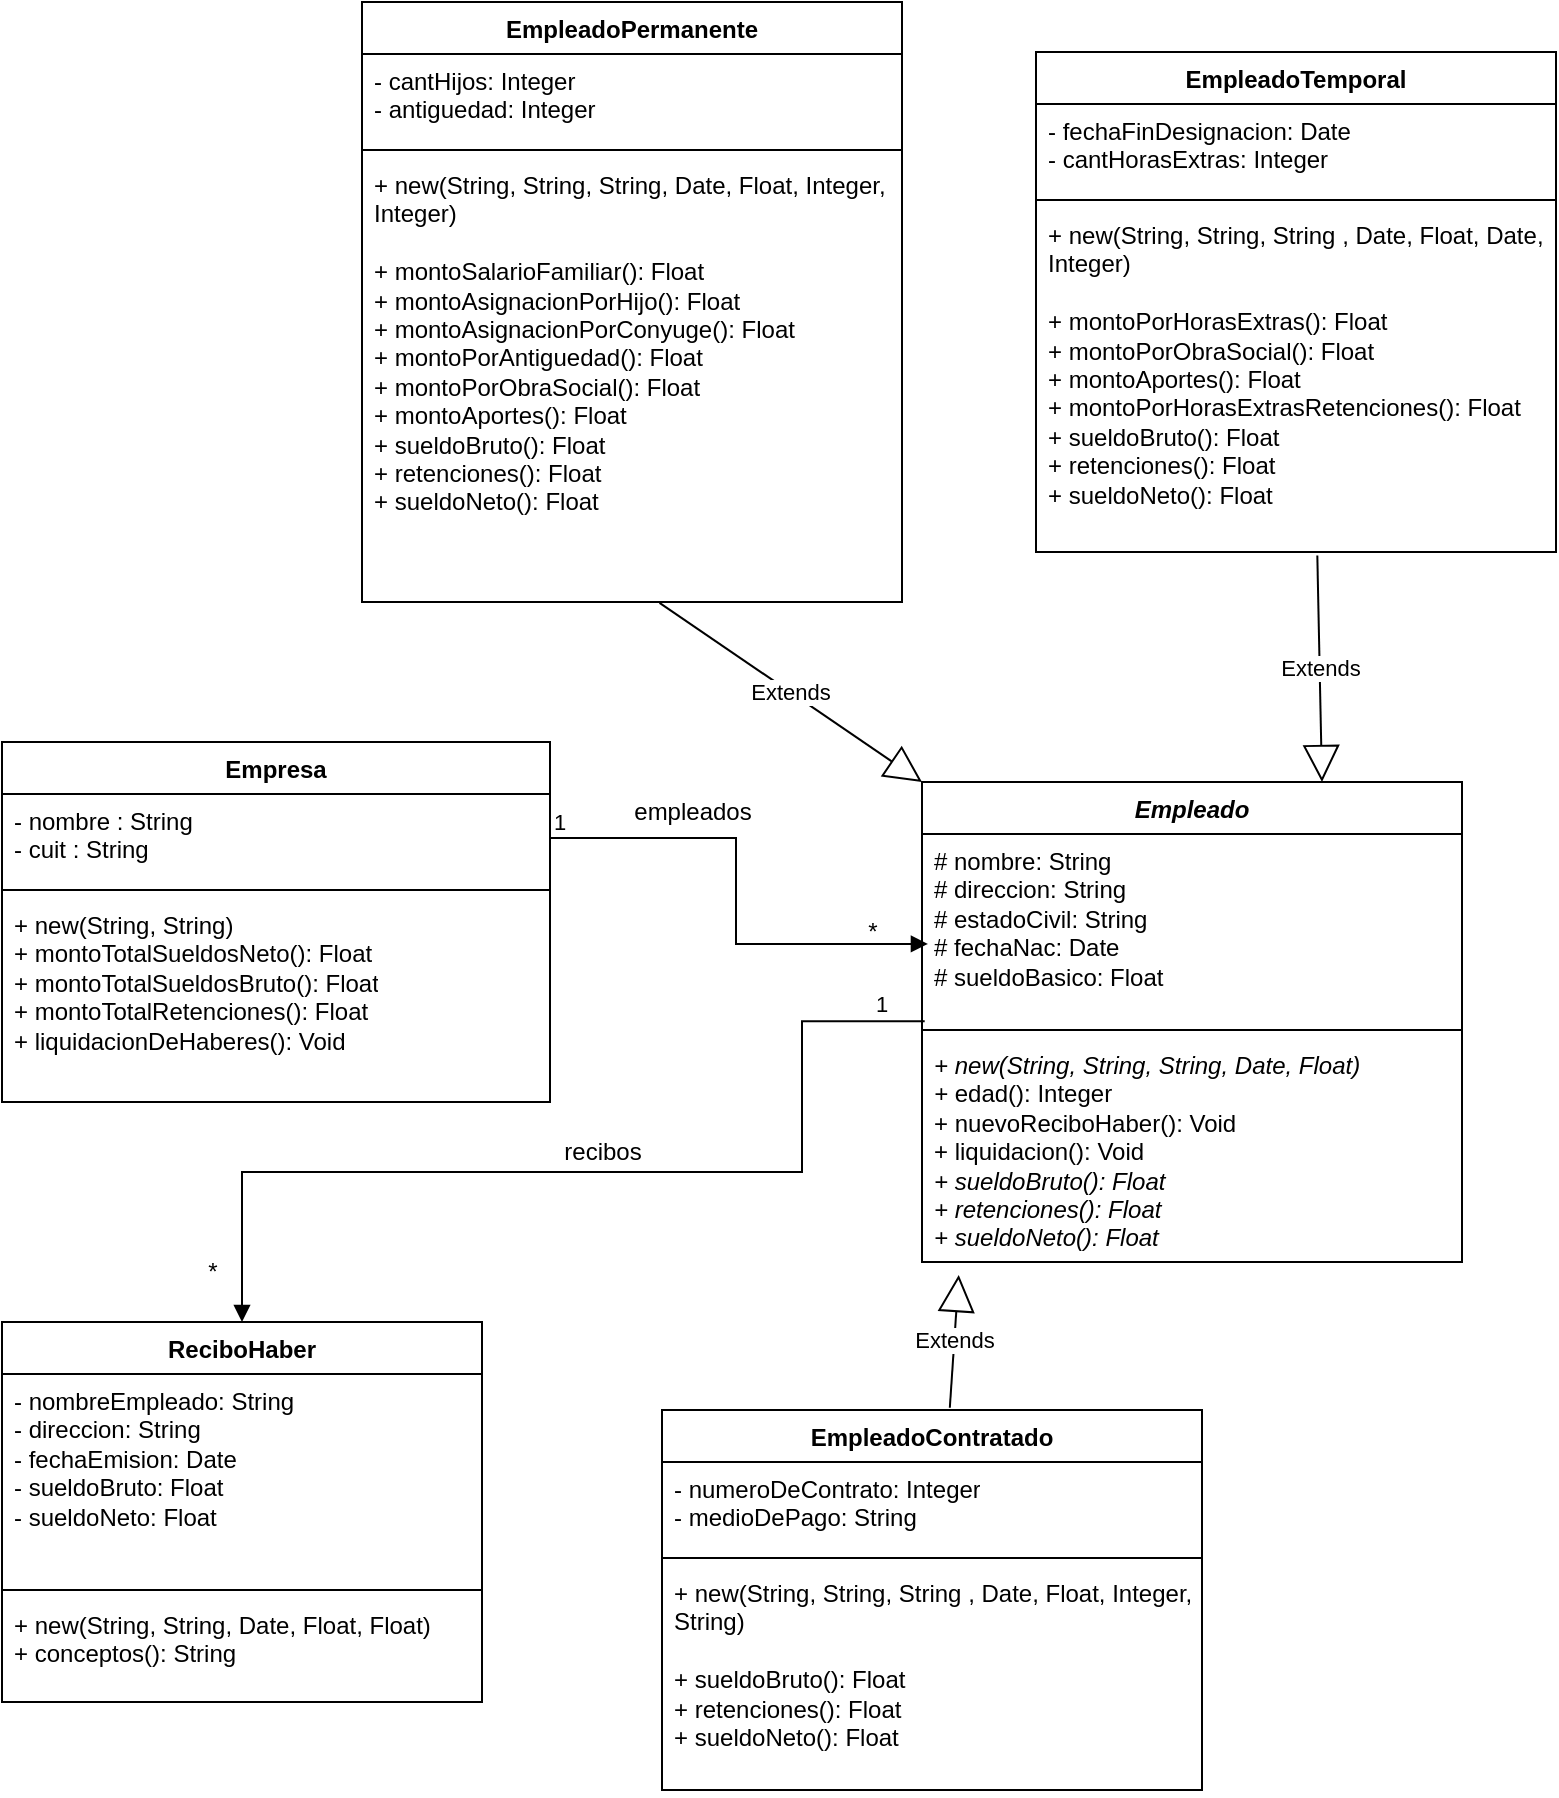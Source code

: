 <mxfile version="28.2.0">
  <diagram name="Página-1" id="key1WaKdzga0If_RQwYc">
    <mxGraphModel dx="2072" dy="2311" grid="1" gridSize="10" guides="1" tooltips="1" connect="0" arrows="1" fold="1" page="1" pageScale="1" pageWidth="827" pageHeight="1169" math="0" shadow="0">
      <root>
        <mxCell id="0" />
        <mxCell id="1" parent="0" />
        <mxCell id="NPIAi-LU4git0FQE2DkM-1" value="Empresa&lt;div&gt;&lt;br&gt;&lt;/div&gt;" style="swimlane;fontStyle=1;align=center;verticalAlign=top;childLayout=stackLayout;horizontal=1;startSize=26;horizontalStack=0;resizeParent=1;resizeParentMax=0;resizeLast=0;collapsible=1;marginBottom=0;whiteSpace=wrap;html=1;" vertex="1" parent="1">
          <mxGeometry x="25" y="-740" width="274" height="180" as="geometry" />
        </mxCell>
        <mxCell id="NPIAi-LU4git0FQE2DkM-2" value="- nombre : String&lt;div&gt;- cuit : String&lt;/div&gt;&lt;div&gt;&lt;br&gt;&lt;div&gt;&lt;br&gt;&lt;/div&gt;&lt;/div&gt;" style="text;strokeColor=none;fillColor=none;align=left;verticalAlign=top;spacingLeft=4;spacingRight=4;overflow=hidden;rotatable=0;points=[[0,0.5],[1,0.5]];portConstraint=eastwest;whiteSpace=wrap;html=1;" vertex="1" parent="NPIAi-LU4git0FQE2DkM-1">
          <mxGeometry y="26" width="274" height="44" as="geometry" />
        </mxCell>
        <mxCell id="NPIAi-LU4git0FQE2DkM-3" value="" style="line;strokeWidth=1;fillColor=none;align=left;verticalAlign=middle;spacingTop=-1;spacingLeft=3;spacingRight=3;rotatable=0;labelPosition=right;points=[];portConstraint=eastwest;strokeColor=inherit;" vertex="1" parent="NPIAi-LU4git0FQE2DkM-1">
          <mxGeometry y="70" width="274" height="8" as="geometry" />
        </mxCell>
        <mxCell id="NPIAi-LU4git0FQE2DkM-4" value="&lt;div&gt;+ new(String, String)&lt;/div&gt;+ montoTotalSueldosNeto(): Float&lt;div&gt;+ montoTotalSueldosBruto(): Float&lt;/div&gt;&lt;div&gt;+ montoTotalRetenciones(): Float&lt;/div&gt;&lt;div&gt;+ liquidacionDeHaberes(): Void&lt;/div&gt;" style="text;strokeColor=none;fillColor=none;align=left;verticalAlign=top;spacingLeft=4;spacingRight=4;overflow=hidden;rotatable=0;points=[[0,0.5],[1,0.5]];portConstraint=eastwest;whiteSpace=wrap;html=1;" vertex="1" parent="NPIAi-LU4git0FQE2DkM-1">
          <mxGeometry y="78" width="274" height="102" as="geometry" />
        </mxCell>
        <mxCell id="NPIAi-LU4git0FQE2DkM-5" value="&lt;i&gt;Empleado&lt;/i&gt;" style="swimlane;fontStyle=1;align=center;verticalAlign=top;childLayout=stackLayout;horizontal=1;startSize=26;horizontalStack=0;resizeParent=1;resizeParentMax=0;resizeLast=0;collapsible=1;marginBottom=0;whiteSpace=wrap;html=1;" vertex="1" parent="1">
          <mxGeometry x="485" y="-720" width="270" height="240" as="geometry" />
        </mxCell>
        <mxCell id="NPIAi-LU4git0FQE2DkM-12" value="# nombre: String&lt;div&gt;# direccion: String&lt;/div&gt;&lt;div&gt;# estadoCivil: String&lt;/div&gt;&lt;div&gt;# fechaNac: Date&lt;/div&gt;&lt;div&gt;# sueldoBasico: Float&lt;/div&gt;" style="text;strokeColor=none;fillColor=none;align=left;verticalAlign=top;spacingLeft=4;spacingRight=4;overflow=hidden;rotatable=0;points=[[0,0.5],[1,0.5]];portConstraint=eastwest;whiteSpace=wrap;html=1;" vertex="1" parent="NPIAi-LU4git0FQE2DkM-5">
          <mxGeometry y="26" width="270" height="94" as="geometry" />
        </mxCell>
        <mxCell id="NPIAi-LU4git0FQE2DkM-7" value="" style="line;strokeWidth=1;fillColor=none;align=left;verticalAlign=middle;spacingTop=-1;spacingLeft=3;spacingRight=3;rotatable=0;labelPosition=right;points=[];portConstraint=eastwest;strokeColor=inherit;" vertex="1" parent="NPIAi-LU4git0FQE2DkM-5">
          <mxGeometry y="120" width="270" height="8" as="geometry" />
        </mxCell>
        <mxCell id="NPIAi-LU4git0FQE2DkM-8" value="&lt;div&gt;&lt;i&gt;+ new(String, String, String, Date, Float)&lt;/i&gt;&lt;/div&gt;&lt;i&gt;+ &lt;/i&gt;edad(): Integer&lt;div&gt;+ nuevoReciboHaber(): Void&lt;/div&gt;&lt;div&gt;+ liquidacion(): Void&lt;br&gt;&lt;div&gt;&lt;i&gt;+ sueldoBruto(): Float&lt;/i&gt;&lt;/div&gt;&lt;div&gt;&lt;i&gt;+ retenciones(): Float&lt;/i&gt;&lt;/div&gt;&lt;div&gt;&lt;i&gt;+ sueldoNeto(): Float&lt;/i&gt;&lt;/div&gt;&lt;/div&gt;" style="text;strokeColor=none;fillColor=none;align=left;verticalAlign=top;spacingLeft=4;spacingRight=4;overflow=hidden;rotatable=0;points=[[0,0.5],[1,0.5]];portConstraint=eastwest;whiteSpace=wrap;html=1;" vertex="1" parent="NPIAi-LU4git0FQE2DkM-5">
          <mxGeometry y="128" width="270" height="112" as="geometry" />
        </mxCell>
        <mxCell id="NPIAi-LU4git0FQE2DkM-13" value="ReciboHaber" style="swimlane;fontStyle=1;align=center;verticalAlign=top;childLayout=stackLayout;horizontal=1;startSize=26;horizontalStack=0;resizeParent=1;resizeParentMax=0;resizeLast=0;collapsible=1;marginBottom=0;whiteSpace=wrap;html=1;" vertex="1" parent="1">
          <mxGeometry x="25" y="-450" width="240" height="190" as="geometry" />
        </mxCell>
        <mxCell id="NPIAi-LU4git0FQE2DkM-14" value="- nombreEmpleado: String&lt;div&gt;- direccion: String&lt;/div&gt;&lt;div&gt;- fechaEmision: Date&lt;/div&gt;&lt;div&gt;- sueldoBruto: Float&lt;/div&gt;&lt;div&gt;- sueldoNeto: Float&lt;/div&gt;" style="text;strokeColor=none;fillColor=none;align=left;verticalAlign=top;spacingLeft=4;spacingRight=4;overflow=hidden;rotatable=0;points=[[0,0.5],[1,0.5]];portConstraint=eastwest;whiteSpace=wrap;html=1;" vertex="1" parent="NPIAi-LU4git0FQE2DkM-13">
          <mxGeometry y="26" width="240" height="104" as="geometry" />
        </mxCell>
        <mxCell id="NPIAi-LU4git0FQE2DkM-15" value="" style="line;strokeWidth=1;fillColor=none;align=left;verticalAlign=middle;spacingTop=-1;spacingLeft=3;spacingRight=3;rotatable=0;labelPosition=right;points=[];portConstraint=eastwest;strokeColor=inherit;" vertex="1" parent="NPIAi-LU4git0FQE2DkM-13">
          <mxGeometry y="130" width="240" height="8" as="geometry" />
        </mxCell>
        <mxCell id="NPIAi-LU4git0FQE2DkM-16" value="&lt;div&gt;+ new(String, String, Date, Float, Float)&lt;/div&gt;+ conceptos(): String" style="text;strokeColor=none;fillColor=none;align=left;verticalAlign=top;spacingLeft=4;spacingRight=4;overflow=hidden;rotatable=0;points=[[0,0.5],[1,0.5]];portConstraint=eastwest;whiteSpace=wrap;html=1;" vertex="1" parent="NPIAi-LU4git0FQE2DkM-13">
          <mxGeometry y="138" width="240" height="52" as="geometry" />
        </mxCell>
        <mxCell id="NPIAi-LU4git0FQE2DkM-19" value="" style="endArrow=block;endFill=1;html=1;edgeStyle=orthogonalEdgeStyle;align=left;verticalAlign=top;rounded=0;entryX=0.011;entryY=0.585;entryDx=0;entryDy=0;entryPerimeter=0;exitX=1;exitY=0.5;exitDx=0;exitDy=0;" edge="1" parent="1" source="NPIAi-LU4git0FQE2DkM-2" target="NPIAi-LU4git0FQE2DkM-12">
          <mxGeometry x="-1" relative="1" as="geometry">
            <mxPoint x="355" y="-44" as="sourcePoint" />
            <mxPoint x="525" y="-370" as="targetPoint" />
            <mxPoint as="offset" />
          </mxGeometry>
        </mxCell>
        <mxCell id="NPIAi-LU4git0FQE2DkM-20" value="1" style="edgeLabel;resizable=0;html=1;align=left;verticalAlign=bottom;" connectable="0" vertex="1" parent="NPIAi-LU4git0FQE2DkM-19">
          <mxGeometry x="-1" relative="1" as="geometry" />
        </mxCell>
        <mxCell id="NPIAi-LU4git0FQE2DkM-22" value="empleados" style="text;html=1;align=center;verticalAlign=middle;resizable=0;points=[];autosize=1;strokeColor=none;fillColor=none;" vertex="1" parent="1">
          <mxGeometry x="330" y="-720" width="80" height="30" as="geometry" />
        </mxCell>
        <mxCell id="NPIAi-LU4git0FQE2DkM-29" value="Extends" style="endArrow=block;endSize=16;endFill=0;html=1;rounded=0;entryX=0.068;entryY=1.058;entryDx=0;entryDy=0;entryPerimeter=0;exitX=0.533;exitY=-0.006;exitDx=0;exitDy=0;exitPerimeter=0;" edge="1" parent="1" source="NPIAi-LU4git0FQE2DkM-59" target="NPIAi-LU4git0FQE2DkM-8">
          <mxGeometry width="160" relative="1" as="geometry">
            <mxPoint x="325" y="-220" as="sourcePoint" />
            <mxPoint x="430" y="-300" as="targetPoint" />
          </mxGeometry>
        </mxCell>
        <mxCell id="NPIAi-LU4git0FQE2DkM-30" value="EmpleadoTemporal" style="swimlane;fontStyle=1;align=center;verticalAlign=top;childLayout=stackLayout;horizontal=1;startSize=26;horizontalStack=0;resizeParent=1;resizeParentMax=0;resizeLast=0;collapsible=1;marginBottom=0;whiteSpace=wrap;html=1;" vertex="1" parent="1">
          <mxGeometry x="542" y="-1085" width="260" height="250" as="geometry" />
        </mxCell>
        <mxCell id="NPIAi-LU4git0FQE2DkM-31" value="- fechaFinDesignacion: Date&lt;div&gt;- cantHorasExtras: Integer&lt;/div&gt;&lt;div&gt;&lt;br&gt;&lt;/div&gt;" style="text;strokeColor=none;fillColor=none;align=left;verticalAlign=top;spacingLeft=4;spacingRight=4;overflow=hidden;rotatable=0;points=[[0,0.5],[1,0.5]];portConstraint=eastwest;whiteSpace=wrap;html=1;" vertex="1" parent="NPIAi-LU4git0FQE2DkM-30">
          <mxGeometry y="26" width="260" height="44" as="geometry" />
        </mxCell>
        <mxCell id="NPIAi-LU4git0FQE2DkM-32" value="" style="line;strokeWidth=1;fillColor=none;align=left;verticalAlign=middle;spacingTop=-1;spacingLeft=3;spacingRight=3;rotatable=0;labelPosition=right;points=[];portConstraint=eastwest;strokeColor=inherit;" vertex="1" parent="NPIAi-LU4git0FQE2DkM-30">
          <mxGeometry y="70" width="260" height="8" as="geometry" />
        </mxCell>
        <mxCell id="NPIAi-LU4git0FQE2DkM-33" value="&lt;div&gt;+ new(String, String, String , Date, Float, Date, Integer)&lt;/div&gt;&lt;div&gt;&lt;i&gt;&lt;br&gt;&lt;/i&gt;&lt;/div&gt;+ montoPorHorasExtras(): Float&lt;div&gt;+ montoPorObraSocial(): Float&lt;/div&gt;&lt;div&gt;+ montoAportes(): Float&lt;/div&gt;&lt;div&gt;+ montoPorHorasExtrasRetenciones(): Float&lt;/div&gt;&lt;div&gt;&lt;div&gt;+ sueldoBruto(): Float&lt;/div&gt;&lt;div&gt;+ retenciones(): Float&lt;/div&gt;&lt;div&gt;+ sueldoNeto(): Float&lt;/div&gt;&lt;/div&gt;" style="text;strokeColor=none;fillColor=none;align=left;verticalAlign=top;spacingLeft=4;spacingRight=4;overflow=hidden;rotatable=0;points=[[0,0.5],[1,0.5]];portConstraint=eastwest;whiteSpace=wrap;html=1;" vertex="1" parent="NPIAi-LU4git0FQE2DkM-30">
          <mxGeometry y="78" width="260" height="172" as="geometry" />
        </mxCell>
        <mxCell id="NPIAi-LU4git0FQE2DkM-34" value="recibos" style="text;html=1;align=center;verticalAlign=middle;resizable=0;points=[];autosize=1;strokeColor=none;fillColor=none;" vertex="1" parent="1">
          <mxGeometry x="295" y="-550" width="60" height="30" as="geometry" />
        </mxCell>
        <mxCell id="NPIAi-LU4git0FQE2DkM-35" value="*" style="text;html=1;align=center;verticalAlign=middle;resizable=0;points=[];autosize=1;strokeColor=none;fillColor=none;" vertex="1" parent="1">
          <mxGeometry x="445" y="-660" width="30" height="30" as="geometry" />
        </mxCell>
        <mxCell id="NPIAi-LU4git0FQE2DkM-42" value="*" style="text;html=1;align=center;verticalAlign=middle;resizable=0;points=[];autosize=1;strokeColor=none;fillColor=none;" vertex="1" parent="1">
          <mxGeometry x="115" y="-490" width="30" height="30" as="geometry" />
        </mxCell>
        <mxCell id="NPIAi-LU4git0FQE2DkM-44" value="Extends" style="endArrow=block;endSize=16;endFill=0;html=1;rounded=0;exitX=0.541;exitY=1.01;exitDx=0;exitDy=0;exitPerimeter=0;" edge="1" parent="1" source="NPIAi-LU4git0FQE2DkM-33">
          <mxGeometry width="160" relative="1" as="geometry">
            <mxPoint x="485" y="-209" as="sourcePoint" />
            <mxPoint x="685" y="-720" as="targetPoint" />
          </mxGeometry>
        </mxCell>
        <mxCell id="NPIAi-LU4git0FQE2DkM-45" value="EmpleadoPermanente" style="swimlane;fontStyle=1;align=center;verticalAlign=top;childLayout=stackLayout;horizontal=1;startSize=26;horizontalStack=0;resizeParent=1;resizeParentMax=0;resizeLast=0;collapsible=1;marginBottom=0;whiteSpace=wrap;html=1;" vertex="1" parent="1">
          <mxGeometry x="205" y="-1110" width="270" height="300" as="geometry" />
        </mxCell>
        <mxCell id="NPIAi-LU4git0FQE2DkM-46" value="- cantHijos: Integer&lt;div&gt;- antiguedad: Integer&lt;/div&gt;" style="text;strokeColor=none;fillColor=none;align=left;verticalAlign=top;spacingLeft=4;spacingRight=4;overflow=hidden;rotatable=0;points=[[0,0.5],[1,0.5]];portConstraint=eastwest;whiteSpace=wrap;html=1;" vertex="1" parent="NPIAi-LU4git0FQE2DkM-45">
          <mxGeometry y="26" width="270" height="44" as="geometry" />
        </mxCell>
        <mxCell id="NPIAi-LU4git0FQE2DkM-47" value="" style="line;strokeWidth=1;fillColor=none;align=left;verticalAlign=middle;spacingTop=-1;spacingLeft=3;spacingRight=3;rotatable=0;labelPosition=right;points=[];portConstraint=eastwest;strokeColor=inherit;" vertex="1" parent="NPIAi-LU4git0FQE2DkM-45">
          <mxGeometry y="70" width="270" height="8" as="geometry" />
        </mxCell>
        <mxCell id="NPIAi-LU4git0FQE2DkM-48" value="&lt;div&gt;&lt;div&gt;+ new(String, String, String, Date, Float, Integer, Integer)&lt;/div&gt;&lt;/div&gt;&lt;div&gt;&lt;i&gt;&lt;br&gt;&lt;/i&gt;&lt;/div&gt;+ montoSalarioFamiliar(): Float&lt;div&gt;+ montoAsignacionPorHijo(): Float&lt;/div&gt;&lt;div&gt;+ montoAsignacionPorConyuge(): Float&lt;/div&gt;&lt;div&gt;+ montoPorAntiguedad(): Float&lt;/div&gt;&lt;div&gt;+ montoPorObraSocial(): Float&lt;/div&gt;&lt;div&gt;+ montoAportes(): Float&lt;/div&gt;&lt;div&gt;&lt;div&gt;+ sueldoBruto(): Float&lt;/div&gt;&lt;div&gt;+ retenciones(): Float&lt;/div&gt;&lt;div&gt;+ sueldoNeto(): Float&lt;/div&gt;&lt;/div&gt;" style="text;strokeColor=none;fillColor=none;align=left;verticalAlign=top;spacingLeft=4;spacingRight=4;overflow=hidden;rotatable=0;points=[[0,0.5],[1,0.5]];portConstraint=eastwest;whiteSpace=wrap;html=1;" vertex="1" parent="NPIAi-LU4git0FQE2DkM-45">
          <mxGeometry y="78" width="270" height="222" as="geometry" />
        </mxCell>
        <mxCell id="NPIAi-LU4git0FQE2DkM-49" value="Extends" style="endArrow=block;endSize=16;endFill=0;html=1;rounded=0;exitX=0.551;exitY=1.002;exitDx=0;exitDy=0;exitPerimeter=0;entryX=0;entryY=0;entryDx=0;entryDy=0;" edge="1" parent="1" source="NPIAi-LU4git0FQE2DkM-48" target="NPIAi-LU4git0FQE2DkM-5">
          <mxGeometry width="160" relative="1" as="geometry">
            <mxPoint x="495" y="-274" as="sourcePoint" />
            <mxPoint x="415" y="-790" as="targetPoint" />
          </mxGeometry>
        </mxCell>
        <mxCell id="NPIAi-LU4git0FQE2DkM-59" value="EmpleadoContratado" style="swimlane;fontStyle=1;align=center;verticalAlign=top;childLayout=stackLayout;horizontal=1;startSize=26;horizontalStack=0;resizeParent=1;resizeParentMax=0;resizeLast=0;collapsible=1;marginBottom=0;whiteSpace=wrap;html=1;" vertex="1" parent="1">
          <mxGeometry x="355" y="-406" width="270" height="190" as="geometry" />
        </mxCell>
        <mxCell id="NPIAi-LU4git0FQE2DkM-60" value="- numeroDeContrato: Integer&lt;div&gt;- medioDePago: String&lt;/div&gt;" style="text;strokeColor=none;fillColor=none;align=left;verticalAlign=top;spacingLeft=4;spacingRight=4;overflow=hidden;rotatable=0;points=[[0,0.5],[1,0.5]];portConstraint=eastwest;whiteSpace=wrap;html=1;" vertex="1" parent="NPIAi-LU4git0FQE2DkM-59">
          <mxGeometry y="26" width="270" height="44" as="geometry" />
        </mxCell>
        <mxCell id="NPIAi-LU4git0FQE2DkM-61" value="" style="line;strokeWidth=1;fillColor=none;align=left;verticalAlign=middle;spacingTop=-1;spacingLeft=3;spacingRight=3;rotatable=0;labelPosition=right;points=[];portConstraint=eastwest;strokeColor=inherit;" vertex="1" parent="NPIAi-LU4git0FQE2DkM-59">
          <mxGeometry y="70" width="270" height="8" as="geometry" />
        </mxCell>
        <mxCell id="NPIAi-LU4git0FQE2DkM-62" value="+ new(String, String, String , Date, Float, Integer, String)&lt;br&gt;&lt;div&gt;&lt;br&gt;&lt;/div&gt;&lt;div&gt;&lt;div&gt;+ sueldoBruto(): Float&lt;/div&gt;&lt;div&gt;+ retenciones(): Float&lt;/div&gt;&lt;div&gt;+ sueldoNeto(): Float&lt;/div&gt;&lt;/div&gt;" style="text;strokeColor=none;fillColor=none;align=left;verticalAlign=top;spacingLeft=4;spacingRight=4;overflow=hidden;rotatable=0;points=[[0,0.5],[1,0.5]];portConstraint=eastwest;whiteSpace=wrap;html=1;" vertex="1" parent="NPIAi-LU4git0FQE2DkM-59">
          <mxGeometry y="78" width="270" height="112" as="geometry" />
        </mxCell>
        <mxCell id="NPIAi-LU4git0FQE2DkM-73" value="" style="endArrow=block;endFill=1;html=1;edgeStyle=orthogonalEdgeStyle;align=left;verticalAlign=top;rounded=0;entryX=0.5;entryY=0;entryDx=0;entryDy=0;exitX=0.005;exitY=0.996;exitDx=0;exitDy=0;exitPerimeter=0;" edge="1" parent="1" source="NPIAi-LU4git0FQE2DkM-12" target="NPIAi-LU4git0FQE2DkM-13">
          <mxGeometry x="-1" relative="1" as="geometry">
            <mxPoint x="335" y="-510" as="sourcePoint" />
            <mxPoint x="524" y="-457" as="targetPoint" />
            <mxPoint as="offset" />
            <Array as="points">
              <mxPoint x="425" y="-600" />
              <mxPoint x="425" y="-525" />
              <mxPoint x="145" y="-525" />
            </Array>
          </mxGeometry>
        </mxCell>
        <mxCell id="NPIAi-LU4git0FQE2DkM-74" value="1" style="edgeLabel;resizable=0;html=1;align=left;verticalAlign=bottom;" connectable="0" vertex="1" parent="NPIAi-LU4git0FQE2DkM-73">
          <mxGeometry x="-1" relative="1" as="geometry">
            <mxPoint x="-26" as="offset" />
          </mxGeometry>
        </mxCell>
      </root>
    </mxGraphModel>
  </diagram>
</mxfile>
